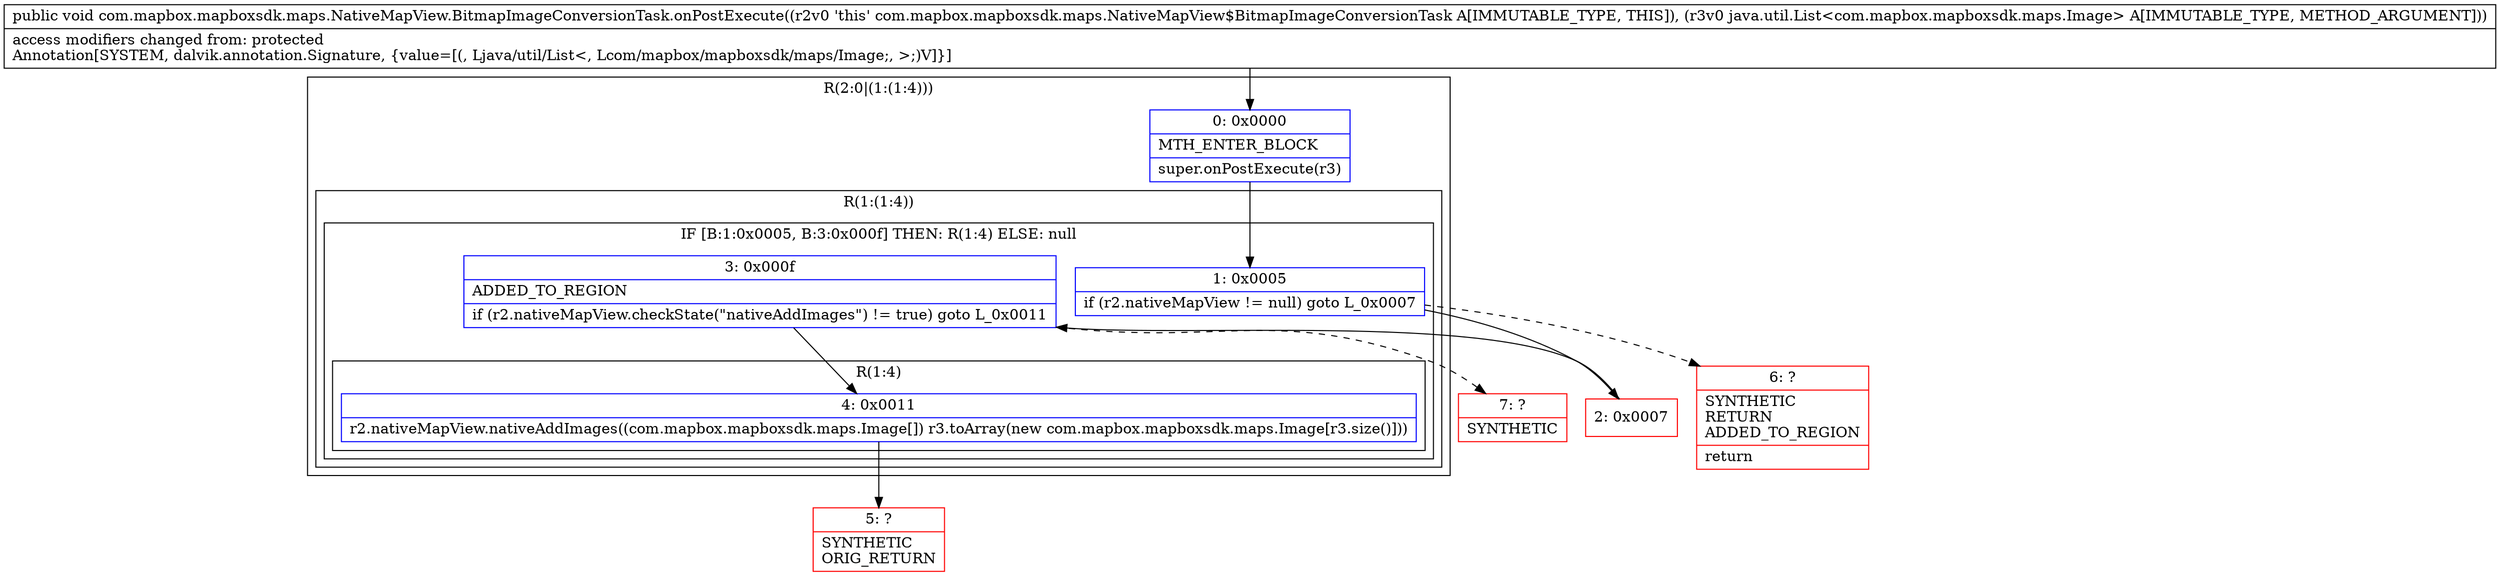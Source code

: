 digraph "CFG forcom.mapbox.mapboxsdk.maps.NativeMapView.BitmapImageConversionTask.onPostExecute(Ljava\/util\/List;)V" {
subgraph cluster_Region_1658788924 {
label = "R(2:0|(1:(1:4)))";
node [shape=record,color=blue];
Node_0 [shape=record,label="{0\:\ 0x0000|MTH_ENTER_BLOCK\l|super.onPostExecute(r3)\l}"];
subgraph cluster_Region_426483933 {
label = "R(1:(1:4))";
node [shape=record,color=blue];
subgraph cluster_IfRegion_636446331 {
label = "IF [B:1:0x0005, B:3:0x000f] THEN: R(1:4) ELSE: null";
node [shape=record,color=blue];
Node_1 [shape=record,label="{1\:\ 0x0005|if (r2.nativeMapView != null) goto L_0x0007\l}"];
Node_3 [shape=record,label="{3\:\ 0x000f|ADDED_TO_REGION\l|if (r2.nativeMapView.checkState(\"nativeAddImages\") != true) goto L_0x0011\l}"];
subgraph cluster_Region_1352767640 {
label = "R(1:4)";
node [shape=record,color=blue];
Node_4 [shape=record,label="{4\:\ 0x0011|r2.nativeMapView.nativeAddImages((com.mapbox.mapboxsdk.maps.Image[]) r3.toArray(new com.mapbox.mapboxsdk.maps.Image[r3.size()]))\l}"];
}
}
}
}
Node_2 [shape=record,color=red,label="{2\:\ 0x0007}"];
Node_5 [shape=record,color=red,label="{5\:\ ?|SYNTHETIC\lORIG_RETURN\l}"];
Node_6 [shape=record,color=red,label="{6\:\ ?|SYNTHETIC\lRETURN\lADDED_TO_REGION\l|return\l}"];
Node_7 [shape=record,color=red,label="{7\:\ ?|SYNTHETIC\l}"];
MethodNode[shape=record,label="{public void com.mapbox.mapboxsdk.maps.NativeMapView.BitmapImageConversionTask.onPostExecute((r2v0 'this' com.mapbox.mapboxsdk.maps.NativeMapView$BitmapImageConversionTask A[IMMUTABLE_TYPE, THIS]), (r3v0 java.util.List\<com.mapbox.mapboxsdk.maps.Image\> A[IMMUTABLE_TYPE, METHOD_ARGUMENT]))  | access modifiers changed from: protected\lAnnotation[SYSTEM, dalvik.annotation.Signature, \{value=[(, Ljava\/util\/List\<, Lcom\/mapbox\/mapboxsdk\/maps\/Image;, \>;)V]\}]\l}"];
MethodNode -> Node_0;
Node_0 -> Node_1;
Node_1 -> Node_2;
Node_1 -> Node_6[style=dashed];
Node_3 -> Node_4;
Node_3 -> Node_7[style=dashed];
Node_4 -> Node_5;
Node_2 -> Node_3;
}

